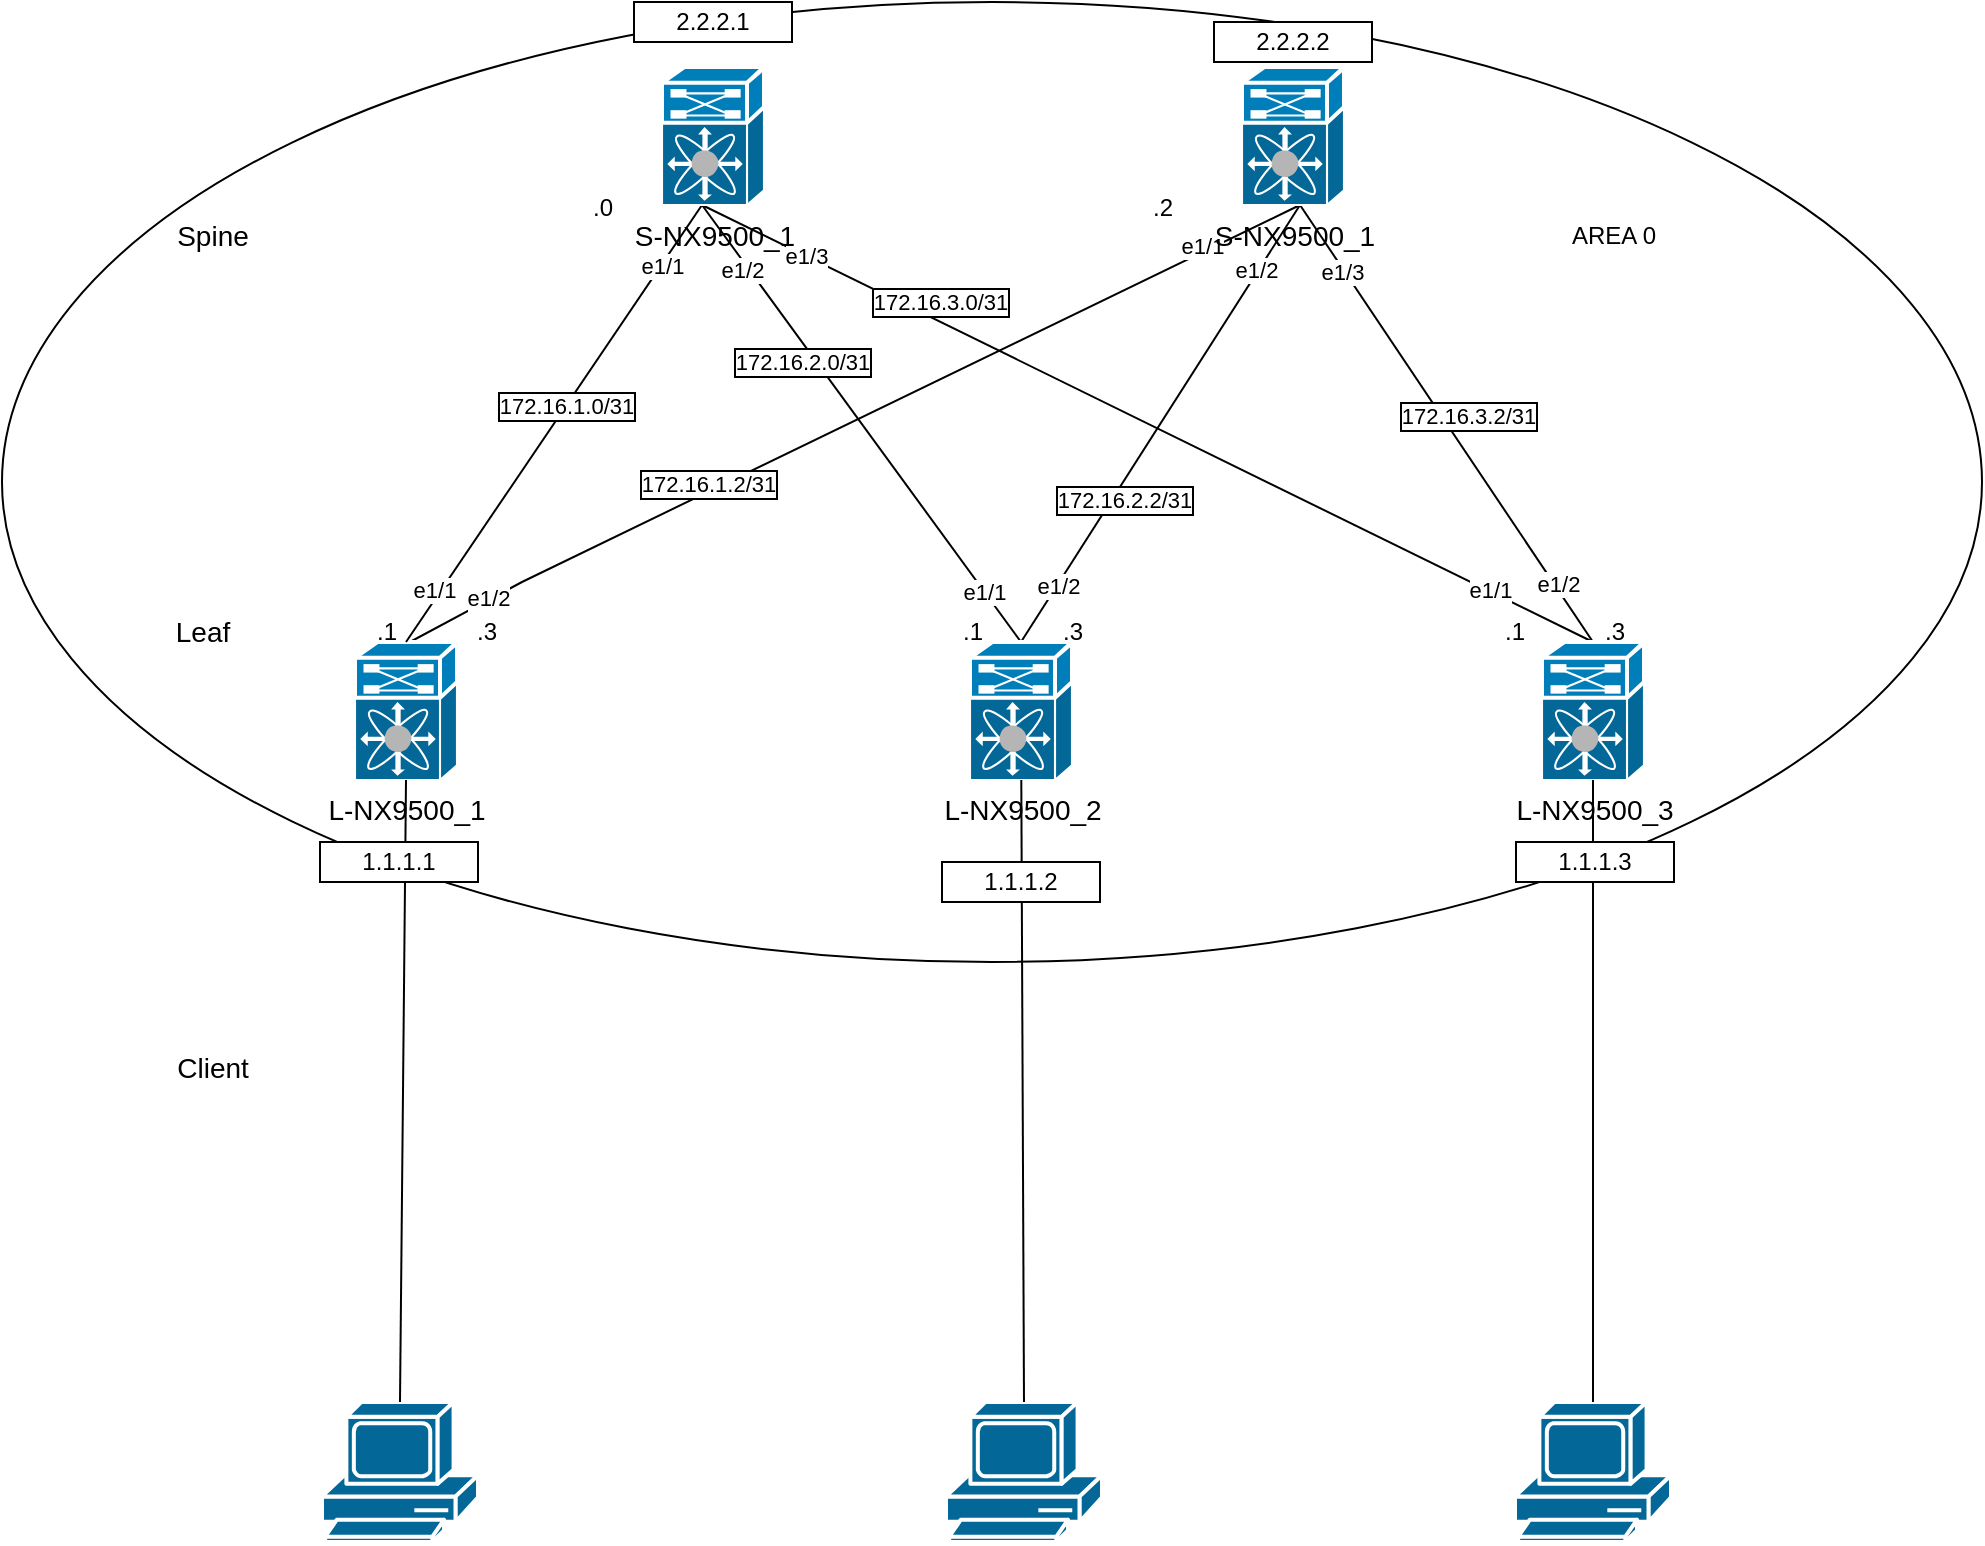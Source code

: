 <mxfile version="21.8.2" type="device">
  <diagram name="Страница — 1" id="TyXKpOnX87bSKpu7sTU_">
    <mxGraphModel dx="2261" dy="841" grid="1" gridSize="10" guides="1" tooltips="1" connect="1" arrows="1" fold="1" page="1" pageScale="1" pageWidth="827" pageHeight="1169" math="0" shadow="0">
      <root>
        <mxCell id="0" />
        <mxCell id="1" parent="0" />
        <mxCell id="x6yWvG2BefHzN4PRWWCQ-21" style="rounded=0;orthogonalLoop=1;jettySize=auto;html=1;exitX=0.392;exitY=0.058;exitDx=0;exitDy=0;exitPerimeter=0;entryX=0.5;entryY=1;entryDx=0;entryDy=0;entryPerimeter=0;endArrow=none;endFill=0;fontSize=14;" parent="1" source="x6yWvG2BefHzN4PRWWCQ-4" edge="1">
          <mxGeometry relative="1" as="geometry">
            <Array as="points">
              <mxPoint x="190" y="390" />
            </Array>
            <mxPoint x="579" y="201.5" as="targetPoint" />
          </mxGeometry>
        </mxCell>
        <mxCell id="jhfHBk7VUQF83KdC7KXJ-4" value="e1/2" style="edgeLabel;html=1;align=center;verticalAlign=middle;resizable=0;points=[];" parent="x6yWvG2BefHzN4PRWWCQ-21" vertex="1" connectable="0">
          <mxGeometry x="-0.789" y="1" relative="1" as="geometry">
            <mxPoint as="offset" />
          </mxGeometry>
        </mxCell>
        <mxCell id="jhfHBk7VUQF83KdC7KXJ-12" value="e1/1" style="edgeLabel;html=1;align=center;verticalAlign=middle;resizable=0;points=[];" parent="x6yWvG2BefHzN4PRWWCQ-21" vertex="1" connectable="0">
          <mxGeometry x="0.79" y="3" relative="1" as="geometry">
            <mxPoint as="offset" />
          </mxGeometry>
        </mxCell>
        <mxCell id="x6yWvG2BefHzN4PRWWCQ-4" value="L-NX9500_1" style="shape=mxgraph.cisco.misc.nexus_7000;html=1;pointerEvents=1;fillColor=#036897;strokeColor=#ffffff;strokeWidth=2;verticalLabelPosition=bottom;verticalAlign=top;align=center;outlineConnect=0;fontSize=14;" parent="1" vertex="1">
          <mxGeometry x="106.5" y="420" width="51" height="69" as="geometry" />
        </mxCell>
        <mxCell id="x6yWvG2BefHzN4PRWWCQ-22" style="rounded=0;orthogonalLoop=1;jettySize=auto;html=1;exitX=0.5;exitY=0;exitDx=0;exitDy=0;exitPerimeter=0;endArrow=none;endFill=0;entryX=0.5;entryY=1;entryDx=0;entryDy=0;entryPerimeter=0;fontSize=14;" parent="1" source="x6yWvG2BefHzN4PRWWCQ-5" edge="1">
          <mxGeometry relative="1" as="geometry">
            <mxPoint x="280" y="201.5" as="targetPoint" />
          </mxGeometry>
        </mxCell>
        <mxCell id="jhfHBk7VUQF83KdC7KXJ-5" value="e1/1" style="edgeLabel;html=1;align=center;verticalAlign=middle;resizable=0;points=[];" parent="x6yWvG2BefHzN4PRWWCQ-22" vertex="1" connectable="0">
          <mxGeometry x="-0.76" relative="1" as="geometry">
            <mxPoint y="1" as="offset" />
          </mxGeometry>
        </mxCell>
        <mxCell id="jhfHBk7VUQF83KdC7KXJ-10" value="e1/2" style="edgeLabel;html=1;align=center;verticalAlign=middle;resizable=0;points=[];" parent="x6yWvG2BefHzN4PRWWCQ-22" vertex="1" connectable="0">
          <mxGeometry x="0.719" y="3" relative="1" as="geometry">
            <mxPoint as="offset" />
          </mxGeometry>
        </mxCell>
        <mxCell id="x6yWvG2BefHzN4PRWWCQ-23" style="rounded=0;orthogonalLoop=1;jettySize=auto;html=1;exitX=0.5;exitY=0;exitDx=0;exitDy=0;exitPerimeter=0;endArrow=none;endFill=0;entryX=0.5;entryY=1;entryDx=0;entryDy=0;entryPerimeter=0;fontSize=14;" parent="1" source="x6yWvG2BefHzN4PRWWCQ-5" edge="1">
          <mxGeometry relative="1" as="geometry">
            <mxPoint x="579" y="201.5" as="targetPoint" />
          </mxGeometry>
        </mxCell>
        <mxCell id="jhfHBk7VUQF83KdC7KXJ-6" value="e1/2" style="edgeLabel;html=1;align=center;verticalAlign=middle;resizable=0;points=[];" parent="x6yWvG2BefHzN4PRWWCQ-23" vertex="1" connectable="0">
          <mxGeometry x="-0.745" relative="1" as="geometry">
            <mxPoint as="offset" />
          </mxGeometry>
        </mxCell>
        <mxCell id="jhfHBk7VUQF83KdC7KXJ-13" value="e1/2" style="edgeLabel;html=1;align=center;verticalAlign=middle;resizable=0;points=[];" parent="x6yWvG2BefHzN4PRWWCQ-23" vertex="1" connectable="0">
          <mxGeometry x="0.697" y="1" relative="1" as="geometry">
            <mxPoint as="offset" />
          </mxGeometry>
        </mxCell>
        <mxCell id="x6yWvG2BefHzN4PRWWCQ-5" value="L-NX9500_2" style="shape=mxgraph.cisco.misc.nexus_7000;html=1;pointerEvents=1;fillColor=#036897;strokeColor=#ffffff;strokeWidth=2;verticalLabelPosition=bottom;verticalAlign=top;align=center;outlineConnect=0;fontSize=14;" parent="1" vertex="1">
          <mxGeometry x="414" y="420" width="51" height="69" as="geometry" />
        </mxCell>
        <mxCell id="x6yWvG2BefHzN4PRWWCQ-20" style="rounded=0;orthogonalLoop=1;jettySize=auto;html=1;exitX=0.5;exitY=1;exitDx=0;exitDy=0;exitPerimeter=0;entryX=0.5;entryY=0;entryDx=0;entryDy=0;entryPerimeter=0;endArrow=none;endFill=0;fontSize=14;" parent="1" target="x6yWvG2BefHzN4PRWWCQ-4" edge="1">
          <mxGeometry relative="1" as="geometry">
            <mxPoint x="280" y="201.5" as="sourcePoint" />
          </mxGeometry>
        </mxCell>
        <mxCell id="jhfHBk7VUQF83KdC7KXJ-3" value="e1/1" style="edgeLabel;html=1;align=center;verticalAlign=middle;resizable=0;points=[];" parent="x6yWvG2BefHzN4PRWWCQ-20" vertex="1" connectable="0">
          <mxGeometry x="0.777" y="-3" relative="1" as="geometry">
            <mxPoint as="offset" />
          </mxGeometry>
        </mxCell>
        <mxCell id="jhfHBk7VUQF83KdC7KXJ-9" value="e1/1" style="edgeLabel;html=1;align=center;verticalAlign=middle;resizable=0;points=[];" parent="x6yWvG2BefHzN4PRWWCQ-20" vertex="1" connectable="0">
          <mxGeometry x="-0.719" relative="1" as="geometry">
            <mxPoint as="offset" />
          </mxGeometry>
        </mxCell>
        <mxCell id="jhfHBk7VUQF83KdC7KXJ-23" value="172.16.1.0/31" style="edgeLabel;html=1;align=center;verticalAlign=middle;resizable=0;points=[];labelBorderColor=default;" parent="x6yWvG2BefHzN4PRWWCQ-20" vertex="1" connectable="0">
          <mxGeometry x="-0.08" relative="1" as="geometry">
            <mxPoint as="offset" />
          </mxGeometry>
        </mxCell>
        <mxCell id="x6yWvG2BefHzN4PRWWCQ-24" style="rounded=0;orthogonalLoop=1;jettySize=auto;html=1;exitX=0.5;exitY=0;exitDx=0;exitDy=0;exitPerimeter=0;entryX=0.5;entryY=1;entryDx=0;entryDy=0;entryPerimeter=0;endArrow=none;endFill=0;fontSize=14;" parent="1" source="x6yWvG2BefHzN4PRWWCQ-8" edge="1">
          <mxGeometry relative="1" as="geometry">
            <mxPoint x="280" y="201.5" as="targetPoint" />
          </mxGeometry>
        </mxCell>
        <mxCell id="jhfHBk7VUQF83KdC7KXJ-7" value="e1/1" style="edgeLabel;html=1;align=center;verticalAlign=middle;resizable=0;points=[];" parent="x6yWvG2BefHzN4PRWWCQ-24" vertex="1" connectable="0">
          <mxGeometry x="-0.767" y="-1" relative="1" as="geometry">
            <mxPoint as="offset" />
          </mxGeometry>
        </mxCell>
        <mxCell id="jhfHBk7VUQF83KdC7KXJ-11" value="e1/3" style="edgeLabel;html=1;align=center;verticalAlign=middle;resizable=0;points=[];" parent="x6yWvG2BefHzN4PRWWCQ-24" vertex="1" connectable="0">
          <mxGeometry x="0.767" relative="1" as="geometry">
            <mxPoint as="offset" />
          </mxGeometry>
        </mxCell>
        <mxCell id="x6yWvG2BefHzN4PRWWCQ-25" style="rounded=0;orthogonalLoop=1;jettySize=auto;html=1;exitX=0.5;exitY=0;exitDx=0;exitDy=0;exitPerimeter=0;entryX=0.5;entryY=1;entryDx=0;entryDy=0;entryPerimeter=0;endArrow=none;endFill=0;fontSize=14;" parent="1" source="x6yWvG2BefHzN4PRWWCQ-8" edge="1">
          <mxGeometry relative="1" as="geometry">
            <mxPoint x="579" y="201.5" as="targetPoint" />
          </mxGeometry>
        </mxCell>
        <mxCell id="jhfHBk7VUQF83KdC7KXJ-8" value="e1/2" style="edgeLabel;html=1;align=center;verticalAlign=middle;resizable=0;points=[];" parent="x6yWvG2BefHzN4PRWWCQ-25" vertex="1" connectable="0">
          <mxGeometry x="-0.743" y="-2" relative="1" as="geometry">
            <mxPoint as="offset" />
          </mxGeometry>
        </mxCell>
        <mxCell id="jhfHBk7VUQF83KdC7KXJ-14" value="e1/3" style="edgeLabel;html=1;align=center;verticalAlign=middle;resizable=0;points=[];" parent="x6yWvG2BefHzN4PRWWCQ-25" vertex="1" connectable="0">
          <mxGeometry x="0.7" y="1" relative="1" as="geometry">
            <mxPoint as="offset" />
          </mxGeometry>
        </mxCell>
        <mxCell id="x6yWvG2BefHzN4PRWWCQ-8" value="L-NX9500_3" style="shape=mxgraph.cisco.misc.nexus_7000;html=1;pointerEvents=1;fillColor=#036897;strokeColor=#ffffff;strokeWidth=2;verticalLabelPosition=bottom;verticalAlign=top;align=center;outlineConnect=0;fontSize=14;" parent="1" vertex="1">
          <mxGeometry x="700" y="420" width="51" height="69" as="geometry" />
        </mxCell>
        <mxCell id="x6yWvG2BefHzN4PRWWCQ-9" value="" style="shape=mxgraph.cisco.computers_and_peripherals.pc;sketch=0;html=1;pointerEvents=1;fillColor=#036897;strokeColor=#ffffff;strokeWidth=2;verticalLabelPosition=bottom;verticalAlign=top;align=center;outlineConnect=0;fontSize=14;" parent="1" vertex="1">
          <mxGeometry x="90" y="800" width="78" height="70" as="geometry" />
        </mxCell>
        <mxCell id="x6yWvG2BefHzN4PRWWCQ-10" value="" style="shape=mxgraph.cisco.computers_and_peripherals.pc;sketch=0;html=1;pointerEvents=1;fillColor=#036897;strokeColor=#ffffff;strokeWidth=2;verticalLabelPosition=bottom;verticalAlign=top;align=center;outlineConnect=0;fontSize=14;" parent="1" vertex="1">
          <mxGeometry x="402" y="800" width="78" height="70" as="geometry" />
        </mxCell>
        <mxCell id="x6yWvG2BefHzN4PRWWCQ-11" value="" style="shape=mxgraph.cisco.computers_and_peripherals.pc;sketch=0;html=1;pointerEvents=1;fillColor=#036897;strokeColor=#ffffff;strokeWidth=2;verticalLabelPosition=bottom;verticalAlign=top;align=center;outlineConnect=0;fontSize=14;" parent="1" vertex="1">
          <mxGeometry x="686.5" y="800" width="78" height="70" as="geometry" />
        </mxCell>
        <mxCell id="x6yWvG2BefHzN4PRWWCQ-15" value="" style="endArrow=none;html=1;rounded=0;entryX=0.5;entryY=1;entryDx=0;entryDy=0;entryPerimeter=0;exitX=0.5;exitY=0;exitDx=0;exitDy=0;exitPerimeter=0;fontSize=14;" parent="1" source="x6yWvG2BefHzN4PRWWCQ-9" target="x6yWvG2BefHzN4PRWWCQ-4" edge="1">
          <mxGeometry width="50" height="50" relative="1" as="geometry">
            <mxPoint x="303.5" y="560" as="sourcePoint" />
            <mxPoint x="353.5" y="510" as="targetPoint" />
          </mxGeometry>
        </mxCell>
        <mxCell id="x6yWvG2BefHzN4PRWWCQ-18" value="" style="endArrow=none;html=1;rounded=0;exitX=0.5;exitY=0;exitDx=0;exitDy=0;exitPerimeter=0;fontSize=14;" parent="1" source="x6yWvG2BefHzN4PRWWCQ-10" target="x6yWvG2BefHzN4PRWWCQ-5" edge="1">
          <mxGeometry width="50" height="50" relative="1" as="geometry">
            <mxPoint x="423.5" y="620" as="sourcePoint" />
            <mxPoint x="423.5" y="459" as="targetPoint" />
          </mxGeometry>
        </mxCell>
        <mxCell id="x6yWvG2BefHzN4PRWWCQ-19" value="" style="endArrow=none;html=1;rounded=0;exitX=0.5;exitY=0;exitDx=0;exitDy=0;exitPerimeter=0;fontSize=14;" parent="1" source="x6yWvG2BefHzN4PRWWCQ-11" target="x6yWvG2BefHzN4PRWWCQ-8" edge="1">
          <mxGeometry width="50" height="50" relative="1" as="geometry">
            <mxPoint x="623.5" y="641" as="sourcePoint" />
            <mxPoint x="623.5" y="480" as="targetPoint" />
          </mxGeometry>
        </mxCell>
        <mxCell id="x6yWvG2BefHzN4PRWWCQ-26" value="Leaf" style="text;html=1;align=center;verticalAlign=middle;resizable=0;points=[];autosize=1;strokeColor=none;fillColor=none;fontSize=14;" parent="1" vertex="1">
          <mxGeometry x="5" y="399.5" width="50" height="30" as="geometry" />
        </mxCell>
        <mxCell id="x6yWvG2BefHzN4PRWWCQ-27" value="Spine" style="text;html=1;align=center;verticalAlign=middle;resizable=0;points=[];autosize=1;strokeColor=none;fillColor=none;fontSize=14;" parent="1" vertex="1">
          <mxGeometry x="5" y="201.5" width="60" height="30" as="geometry" />
        </mxCell>
        <mxCell id="x6yWvG2BefHzN4PRWWCQ-28" value="Client" style="text;html=1;align=center;verticalAlign=middle;resizable=0;points=[];autosize=1;strokeColor=none;fillColor=none;fontSize=14;" parent="1" vertex="1">
          <mxGeometry x="5" y="618" width="60" height="30" as="geometry" />
        </mxCell>
        <mxCell id="jhfHBk7VUQF83KdC7KXJ-1" value="S-NX9500_1" style="shape=mxgraph.cisco.misc.nexus_7000;html=1;pointerEvents=1;fillColor=#036897;strokeColor=#ffffff;strokeWidth=2;verticalLabelPosition=bottom;verticalAlign=top;align=center;outlineConnect=0;fontSize=14;" parent="1" vertex="1">
          <mxGeometry x="260" y="132.5" width="51" height="69" as="geometry" />
        </mxCell>
        <mxCell id="jhfHBk7VUQF83KdC7KXJ-2" value="S-NX9500_1" style="shape=mxgraph.cisco.misc.nexus_7000;html=1;pointerEvents=1;fillColor=#036897;strokeColor=#ffffff;strokeWidth=2;verticalLabelPosition=bottom;verticalAlign=top;align=center;outlineConnect=0;fontSize=14;" parent="1" vertex="1">
          <mxGeometry x="550" y="132.5" width="51" height="69" as="geometry" />
        </mxCell>
        <mxCell id="jhfHBk7VUQF83KdC7KXJ-15" value=".0" style="text;html=1;align=center;verticalAlign=middle;resizable=0;points=[];autosize=1;strokeColor=none;fillColor=none;" parent="1" vertex="1">
          <mxGeometry x="215" y="188" width="30" height="30" as="geometry" />
        </mxCell>
        <mxCell id="jhfHBk7VUQF83KdC7KXJ-16" value=".2" style="text;html=1;align=center;verticalAlign=middle;resizable=0;points=[];autosize=1;strokeColor=none;fillColor=none;" parent="1" vertex="1">
          <mxGeometry x="495" y="188" width="30" height="30" as="geometry" />
        </mxCell>
        <mxCell id="jhfHBk7VUQF83KdC7KXJ-17" value=".1" style="text;html=1;align=center;verticalAlign=middle;resizable=0;points=[];autosize=1;strokeColor=none;fillColor=none;" parent="1" vertex="1">
          <mxGeometry x="106.5" y="399.5" width="30" height="30" as="geometry" />
        </mxCell>
        <mxCell id="jhfHBk7VUQF83KdC7KXJ-18" value=".3" style="text;html=1;align=center;verticalAlign=middle;resizable=0;points=[];autosize=1;strokeColor=none;fillColor=none;" parent="1" vertex="1">
          <mxGeometry x="156.5" y="399.5" width="30" height="30" as="geometry" />
        </mxCell>
        <mxCell id="jhfHBk7VUQF83KdC7KXJ-19" value=".1" style="text;html=1;align=center;verticalAlign=middle;resizable=0;points=[];autosize=1;strokeColor=none;fillColor=none;" parent="1" vertex="1">
          <mxGeometry x="400" y="399.5" width="30" height="30" as="geometry" />
        </mxCell>
        <mxCell id="jhfHBk7VUQF83KdC7KXJ-20" value=".3" style="text;html=1;align=center;verticalAlign=middle;resizable=0;points=[];autosize=1;strokeColor=none;fillColor=none;" parent="1" vertex="1">
          <mxGeometry x="450" y="399.5" width="30" height="30" as="geometry" />
        </mxCell>
        <mxCell id="jhfHBk7VUQF83KdC7KXJ-21" value=".1" style="text;html=1;align=center;verticalAlign=middle;resizable=0;points=[];autosize=1;strokeColor=none;fillColor=none;" parent="1" vertex="1">
          <mxGeometry x="671" y="399.5" width="30" height="30" as="geometry" />
        </mxCell>
        <mxCell id="jhfHBk7VUQF83KdC7KXJ-22" value=".3" style="text;html=1;align=center;verticalAlign=middle;resizable=0;points=[];autosize=1;strokeColor=none;fillColor=none;" parent="1" vertex="1">
          <mxGeometry x="721" y="399.5" width="30" height="30" as="geometry" />
        </mxCell>
        <mxCell id="jhfHBk7VUQF83KdC7KXJ-24" value="172.16.1.2/31" style="edgeLabel;html=1;align=center;verticalAlign=middle;resizable=0;points=[];labelBorderColor=default;" parent="1" vertex="1" connectable="0">
          <mxGeometry x="285.502" y="330.002" as="geometry">
            <mxPoint x="-3" y="11" as="offset" />
          </mxGeometry>
        </mxCell>
        <mxCell id="jhfHBk7VUQF83KdC7KXJ-25" value="172.16.2.0/31" style="edgeLabel;html=1;align=center;verticalAlign=middle;resizable=0;points=[];labelBorderColor=default;" parent="1" vertex="1" connectable="0">
          <mxGeometry x="330.002" y="280.002" as="geometry" />
        </mxCell>
        <mxCell id="jhfHBk7VUQF83KdC7KXJ-26" value="172.16.3.0/31" style="edgeLabel;html=1;align=center;verticalAlign=middle;resizable=0;points=[];labelBorderColor=default;" parent="1" vertex="1" connectable="0">
          <mxGeometry x="414.002" y="250.002" as="geometry">
            <mxPoint x="-15" as="offset" />
          </mxGeometry>
        </mxCell>
        <mxCell id="jhfHBk7VUQF83KdC7KXJ-27" value="172.16.2.2/31" style="edgeLabel;html=1;align=center;verticalAlign=middle;resizable=0;points=[];labelBorderColor=default;" parent="1" vertex="1" connectable="0">
          <mxGeometry x="510.002" y="350.002" as="geometry">
            <mxPoint x="-19" y="-1" as="offset" />
          </mxGeometry>
        </mxCell>
        <mxCell id="jhfHBk7VUQF83KdC7KXJ-28" value="172.16.3.2/31" style="edgeLabel;html=1;align=center;verticalAlign=middle;resizable=0;points=[];labelBorderColor=default;" parent="1" vertex="1" connectable="0">
          <mxGeometry x="660.002" y="310.002" as="geometry">
            <mxPoint x="3" y="-3" as="offset" />
          </mxGeometry>
        </mxCell>
        <mxCell id="ZXuQBLCLjrkzV2k7H-WU-3" value="" style="ellipse;whiteSpace=wrap;html=1;fillColor=none;" parent="1" vertex="1">
          <mxGeometry x="-70" y="100" width="990" height="480" as="geometry" />
        </mxCell>
        <mxCell id="ZXuQBLCLjrkzV2k7H-WU-4" value="AREA 0" style="text;html=1;strokeColor=none;fillColor=none;align=center;verticalAlign=middle;whiteSpace=wrap;rounded=0;" parent="1" vertex="1">
          <mxGeometry x="706" y="201.5" width="60" height="30" as="geometry" />
        </mxCell>
        <mxCell id="X2sETJuaRFryXuntK1pU-1" value="2.2.2.1" style="text;html=1;strokeColor=default;fillColor=default;align=center;verticalAlign=middle;whiteSpace=wrap;rounded=0;" vertex="1" parent="1">
          <mxGeometry x="246" y="100" width="79" height="20" as="geometry" />
        </mxCell>
        <mxCell id="X2sETJuaRFryXuntK1pU-2" value="2.2.2.2" style="text;html=1;strokeColor=default;fillColor=default;align=center;verticalAlign=middle;whiteSpace=wrap;rounded=0;" vertex="1" parent="1">
          <mxGeometry x="536" y="110" width="79" height="20" as="geometry" />
        </mxCell>
        <mxCell id="X2sETJuaRFryXuntK1pU-3" value="1.1.1.1" style="text;html=1;strokeColor=default;fillColor=default;align=center;verticalAlign=middle;whiteSpace=wrap;rounded=0;" vertex="1" parent="1">
          <mxGeometry x="89" y="520" width="79" height="20" as="geometry" />
        </mxCell>
        <mxCell id="X2sETJuaRFryXuntK1pU-4" value="1.1.1.2" style="text;html=1;strokeColor=default;fillColor=default;align=center;verticalAlign=middle;whiteSpace=wrap;rounded=0;" vertex="1" parent="1">
          <mxGeometry x="400" y="530" width="79" height="20" as="geometry" />
        </mxCell>
        <mxCell id="X2sETJuaRFryXuntK1pU-5" value="1.1.1.3" style="text;html=1;strokeColor=default;fillColor=default;align=center;verticalAlign=middle;whiteSpace=wrap;rounded=0;" vertex="1" parent="1">
          <mxGeometry x="687" y="520" width="79" height="20" as="geometry" />
        </mxCell>
      </root>
    </mxGraphModel>
  </diagram>
</mxfile>
